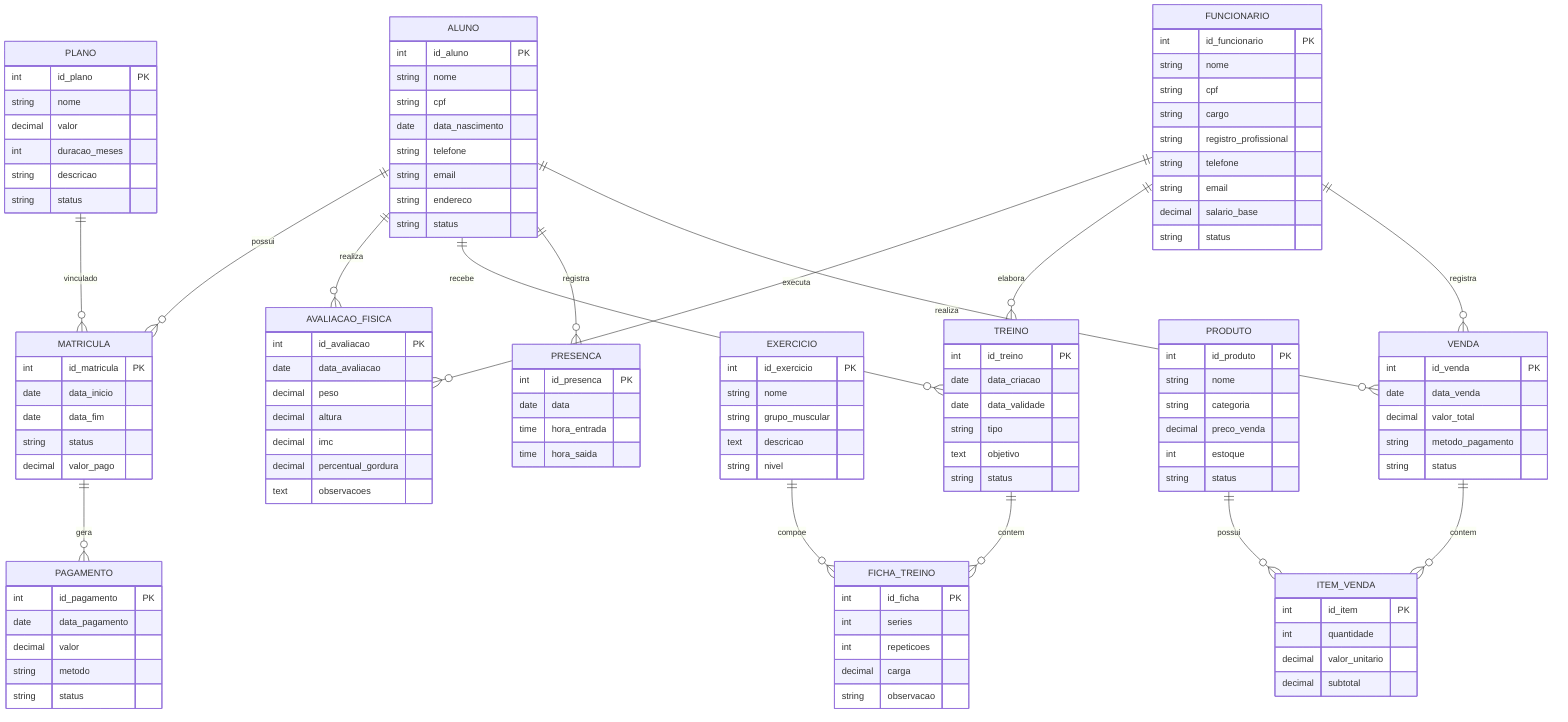 erDiagram
    ALUNO {
        int id_aluno PK
        string nome
        string cpf
        date data_nascimento
        string telefone
        string email
        string endereco
        string status
    }
    PLANO {
        int id_plano PK
        string nome
        decimal valor
        int duracao_meses
        string descricao
        string status
    }
    MATRICULA {
        int id_matricula PK
        date data_inicio
        date data_fim
        string status
        decimal valor_pago
    }
    FUNCIONARIO {
        int id_funcionario PK
        string nome
        string cpf
        string cargo
        string registro_profissional
        string telefone
        string email
        decimal salario_base
        string status
    }
    AVALIACAO_FISICA {
        int id_avaliacao PK
        date data_avaliacao
        decimal peso
        decimal altura
        decimal imc
        decimal percentual_gordura
        text observacoes
    }
    TREINO {
        int id_treino PK
        date data_criacao
        date data_validade
        string tipo
        text objetivo
        string status
    }
    EXERCICIO {
        int id_exercicio PK
        string nome
        string grupo_muscular
        text descricao
        string nivel
    }
    FICHA_TREINO {
        int id_ficha PK
        int series
        int repeticoes
        decimal carga
        string observacao
    }
    PRESENCA {
        int id_presenca PK
        date data
        time hora_entrada
        time hora_saida
    }
    PAGAMENTO {
        int id_pagamento PK
        date data_pagamento
        decimal valor
        string metodo
        string status
    }
    PRODUTO {
        int id_produto PK
        string nome
        string categoria
        decimal preco_venda
        int estoque
        string status
    }
    VENDA {
        int id_venda PK
        date data_venda
        decimal valor_total
        string metodo_pagamento
        string status
    }
    ITEM_VENDA {
        int id_item PK
        int quantidade
        decimal valor_unitario
        decimal subtotal
    }

    ALUNO ||--o{ MATRICULA : possui
    PLANO ||--o{ MATRICULA : vinculado
    ALUNO ||--o{ AVALIACAO_FISICA : realiza
    FUNCIONARIO ||--o{ AVALIACAO_FISICA : executa
    ALUNO ||--o{ TREINO : recebe
    FUNCIONARIO ||--o{ TREINO : elabora
    TREINO ||--o{ FICHA_TREINO : contem
    EXERCICIO ||--o{ FICHA_TREINO : compoe
    ALUNO ||--o{ PRESENCA : registra
    MATRICULA ||--o{ PAGAMENTO : gera
    PRODUTO ||--o{ ITEM_VENDA : possui
    VENDA ||--o{ ITEM_VENDA : contem
    ALUNO ||--o{ VENDA : realiza
    FUNCIONARIO ||--o{ VENDA : registra